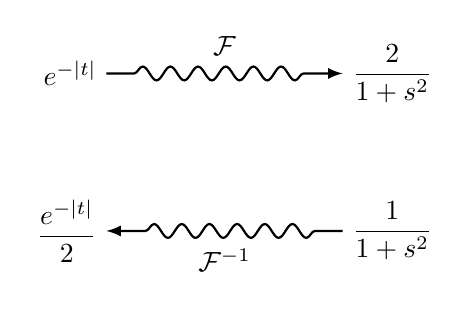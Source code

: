 \begin{tikzpicture}[decoration=snake,
line around/.style={decoration={pre length=#1,post length=#1}}]
      
    \node[left] (A) at (0,0) {$e^{-|t|}$};
    \node[right] (B) at (3,0) {$\dfrac{2}{1+s^2}$};
	
    \node[left] (D) at (0,-2) {$\dfrac{e^{-|t|}}{2}$};
    \node[right] (C) at (3,-2) {$\dfrac{1}{1+s^2}$};
    
    \draw[->,>=latex,thick,decorate,line around=10pt] (A) to (B);
    \node[above] at (1.5,0.1) {$\mathcal{F}$};
    \draw[->,>=latex,thick,decorate,line around=10pt] (C) to (D);
    \node[below] at (1.5,-2.1) {$\mathcal{F}^{-1}$}; 
    
\end{tikzpicture}
